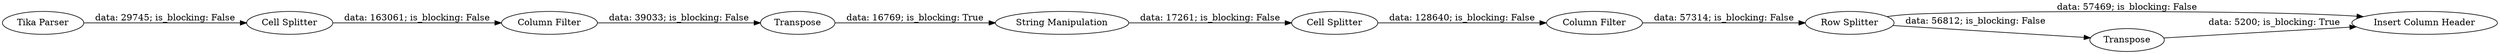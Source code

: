 digraph {
	"4833936310642788069_10" [label="Insert Column Header"]
	"4833936310642788069_9" [label="Column Filter"]
	"4833936310642788069_1" [label="Tika Parser"]
	"4833936310642788069_14" [label="String Manipulation"]
	"4833936310642788069_8" [label="Cell Splitter"]
	"4833936310642788069_6" [label=Transpose]
	"4833936310642788069_12" [label="Row Splitter"]
	"4833936310642788069_7" [label="Column Filter"]
	"4833936310642788069_13" [label=Transpose]
	"4833936310642788069_4" [label="Cell Splitter"]
	"4833936310642788069_13" -> "4833936310642788069_10" [label="data: 5200; is_blocking: True"]
	"4833936310642788069_8" -> "4833936310642788069_9" [label="data: 128640; is_blocking: False"]
	"4833936310642788069_4" -> "4833936310642788069_7" [label="data: 163061; is_blocking: False"]
	"4833936310642788069_6" -> "4833936310642788069_14" [label="data: 16769; is_blocking: True"]
	"4833936310642788069_14" -> "4833936310642788069_8" [label="data: 17261; is_blocking: False"]
	"4833936310642788069_12" -> "4833936310642788069_10" [label="data: 57469; is_blocking: False"]
	"4833936310642788069_1" -> "4833936310642788069_4" [label="data: 29745; is_blocking: False"]
	"4833936310642788069_12" -> "4833936310642788069_13" [label="data: 56812; is_blocking: False"]
	"4833936310642788069_9" -> "4833936310642788069_12" [label="data: 57314; is_blocking: False"]
	"4833936310642788069_7" -> "4833936310642788069_6" [label="data: 39033; is_blocking: False"]
	rankdir=LR
}
